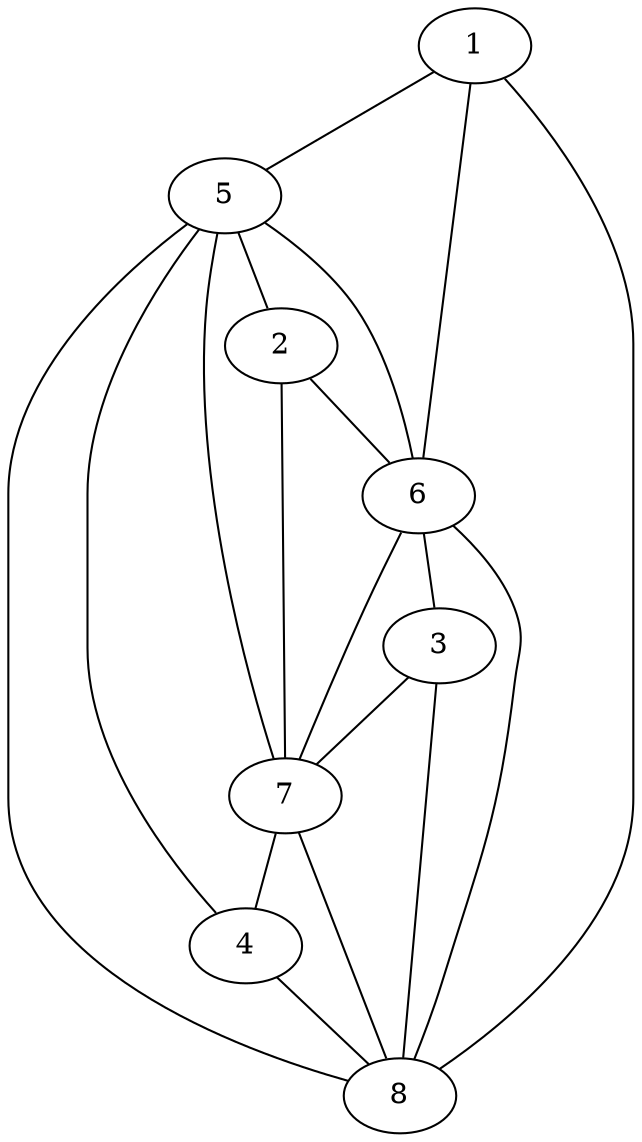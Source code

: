 graph {
    //
    /* -- Nodes -- */
    //
    // Lower nodes
    1[coords = "[-1., -1., 0.]", bcs = "[0.,  0.,  0.]"];
    2[coords = "[ 1., -1., 0.]", bcs = "[0.,  0.,  0.]"];
    3[coords = "[ 1.,  1., 0.]", bcs = "[0.,  0.,  0.]"];
    4[coords = "[-1.,  1., 0.]", bcs = "[0.,  0.,  0.]"];
    // Upper nodes
    5[coords = "[-0.5, -0.5, 1.]", load = "[ 0.1, -0.1, 0.1]"];
    6[coords = "[ 0.5, -0.5, 1.]", load = "[ 0.1,  0.1, 0.1]"];
    7[coords = "[ 0.5,  0.5, 1.]", load = "[-0.1,  0.1, 0.1]"];
    8[coords = "[-0.5,  0.5, 1.]", load = "[-0.1, -0.1, 0.1]"];
    //
    /* -- Edges -- */
    //
    1 -- 5[E="1.0", A="1.0"];
    1 -- 6[E="1.0", A="1.0"];
    5 -- 2[E="1.0", A="1.0"];
    2 -- 6[E="1.0", A="1.0"];
    2 -- 7[E="1.0", A="1.0"];
    6 -- 3[E="1.0", A="1.0"];
    3 -- 7[E="1.0", A="1.0"];
    3 -- 8[E="1.0", A="1.0"];
    7 -- 4[E="1.0", A="1.0"];
    4 -- 8[E="1.0", A="1.0"];
    4 -- 5[E="1.0", A="1.0"];
    1 -- 8[E="1.0", A="1.0"];
    5 -- 7[E="1.0", A="1.0"];
    6 -- 8[E="1.0", A="1.0"];
    5 -- 6[E="1.0", A="1.0"];
    6 -- 7[E="1.0", A="1.0"];
    7 -- 8[E="1.0", A="1.0"];
    8 -- 5[E="1.0", A="1.0"];
}
